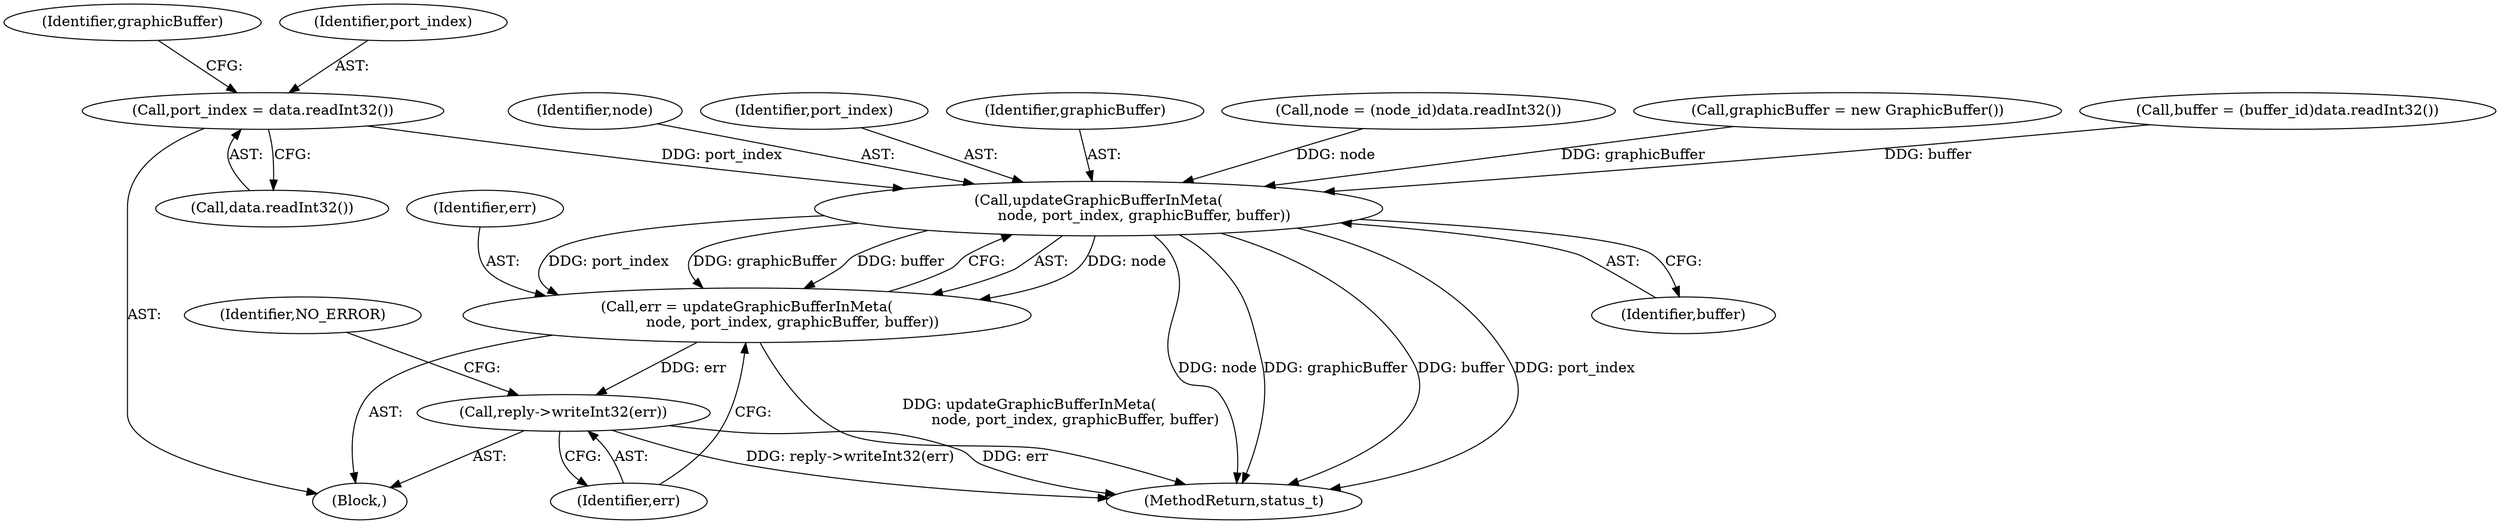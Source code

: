 digraph "0_Android_295c883fe3105b19bcd0f9e07d54c6b589fc5bff@API" {
"1000615" [label="(Call,port_index = data.readInt32())"];
"1000635" [label="(Call,updateGraphicBufferInMeta(\n                    node, port_index, graphicBuffer, buffer))"];
"1000633" [label="(Call,err = updateGraphicBufferInMeta(\n                    node, port_index, graphicBuffer, buffer))"];
"1000640" [label="(Call,reply->writeInt32(err))"];
"1000637" [label="(Identifier,port_index)"];
"1000620" [label="(Identifier,graphicBuffer)"];
"1000638" [label="(Identifier,graphicBuffer)"];
"1000639" [label="(Identifier,buffer)"];
"1000641" [label="(Identifier,err)"];
"1000635" [label="(Call,updateGraphicBufferInMeta(\n                    node, port_index, graphicBuffer, buffer))"];
"1000616" [label="(Identifier,port_index)"];
"1000640" [label="(Call,reply->writeInt32(err))"];
"1000609" [label="(Call,node = (node_id)data.readInt32())"];
"1000619" [label="(Call,graphicBuffer = new GraphicBuffer())"];
"1001214" [label="(MethodReturn,status_t)"];
"1000615" [label="(Call,port_index = data.readInt32())"];
"1000634" [label="(Identifier,err)"];
"1000627" [label="(Call,buffer = (buffer_id)data.readInt32())"];
"1000603" [label="(Block,)"];
"1000633" [label="(Call,err = updateGraphicBufferInMeta(\n                    node, port_index, graphicBuffer, buffer))"];
"1000617" [label="(Call,data.readInt32())"];
"1000643" [label="(Identifier,NO_ERROR)"];
"1000636" [label="(Identifier,node)"];
"1000615" -> "1000603"  [label="AST: "];
"1000615" -> "1000617"  [label="CFG: "];
"1000616" -> "1000615"  [label="AST: "];
"1000617" -> "1000615"  [label="AST: "];
"1000620" -> "1000615"  [label="CFG: "];
"1000615" -> "1000635"  [label="DDG: port_index"];
"1000635" -> "1000633"  [label="AST: "];
"1000635" -> "1000639"  [label="CFG: "];
"1000636" -> "1000635"  [label="AST: "];
"1000637" -> "1000635"  [label="AST: "];
"1000638" -> "1000635"  [label="AST: "];
"1000639" -> "1000635"  [label="AST: "];
"1000633" -> "1000635"  [label="CFG: "];
"1000635" -> "1001214"  [label="DDG: graphicBuffer"];
"1000635" -> "1001214"  [label="DDG: buffer"];
"1000635" -> "1001214"  [label="DDG: port_index"];
"1000635" -> "1001214"  [label="DDG: node"];
"1000635" -> "1000633"  [label="DDG: node"];
"1000635" -> "1000633"  [label="DDG: port_index"];
"1000635" -> "1000633"  [label="DDG: graphicBuffer"];
"1000635" -> "1000633"  [label="DDG: buffer"];
"1000609" -> "1000635"  [label="DDG: node"];
"1000619" -> "1000635"  [label="DDG: graphicBuffer"];
"1000627" -> "1000635"  [label="DDG: buffer"];
"1000633" -> "1000603"  [label="AST: "];
"1000634" -> "1000633"  [label="AST: "];
"1000641" -> "1000633"  [label="CFG: "];
"1000633" -> "1001214"  [label="DDG: updateGraphicBufferInMeta(\n                    node, port_index, graphicBuffer, buffer)"];
"1000633" -> "1000640"  [label="DDG: err"];
"1000640" -> "1000603"  [label="AST: "];
"1000640" -> "1000641"  [label="CFG: "];
"1000641" -> "1000640"  [label="AST: "];
"1000643" -> "1000640"  [label="CFG: "];
"1000640" -> "1001214"  [label="DDG: err"];
"1000640" -> "1001214"  [label="DDG: reply->writeInt32(err)"];
}
